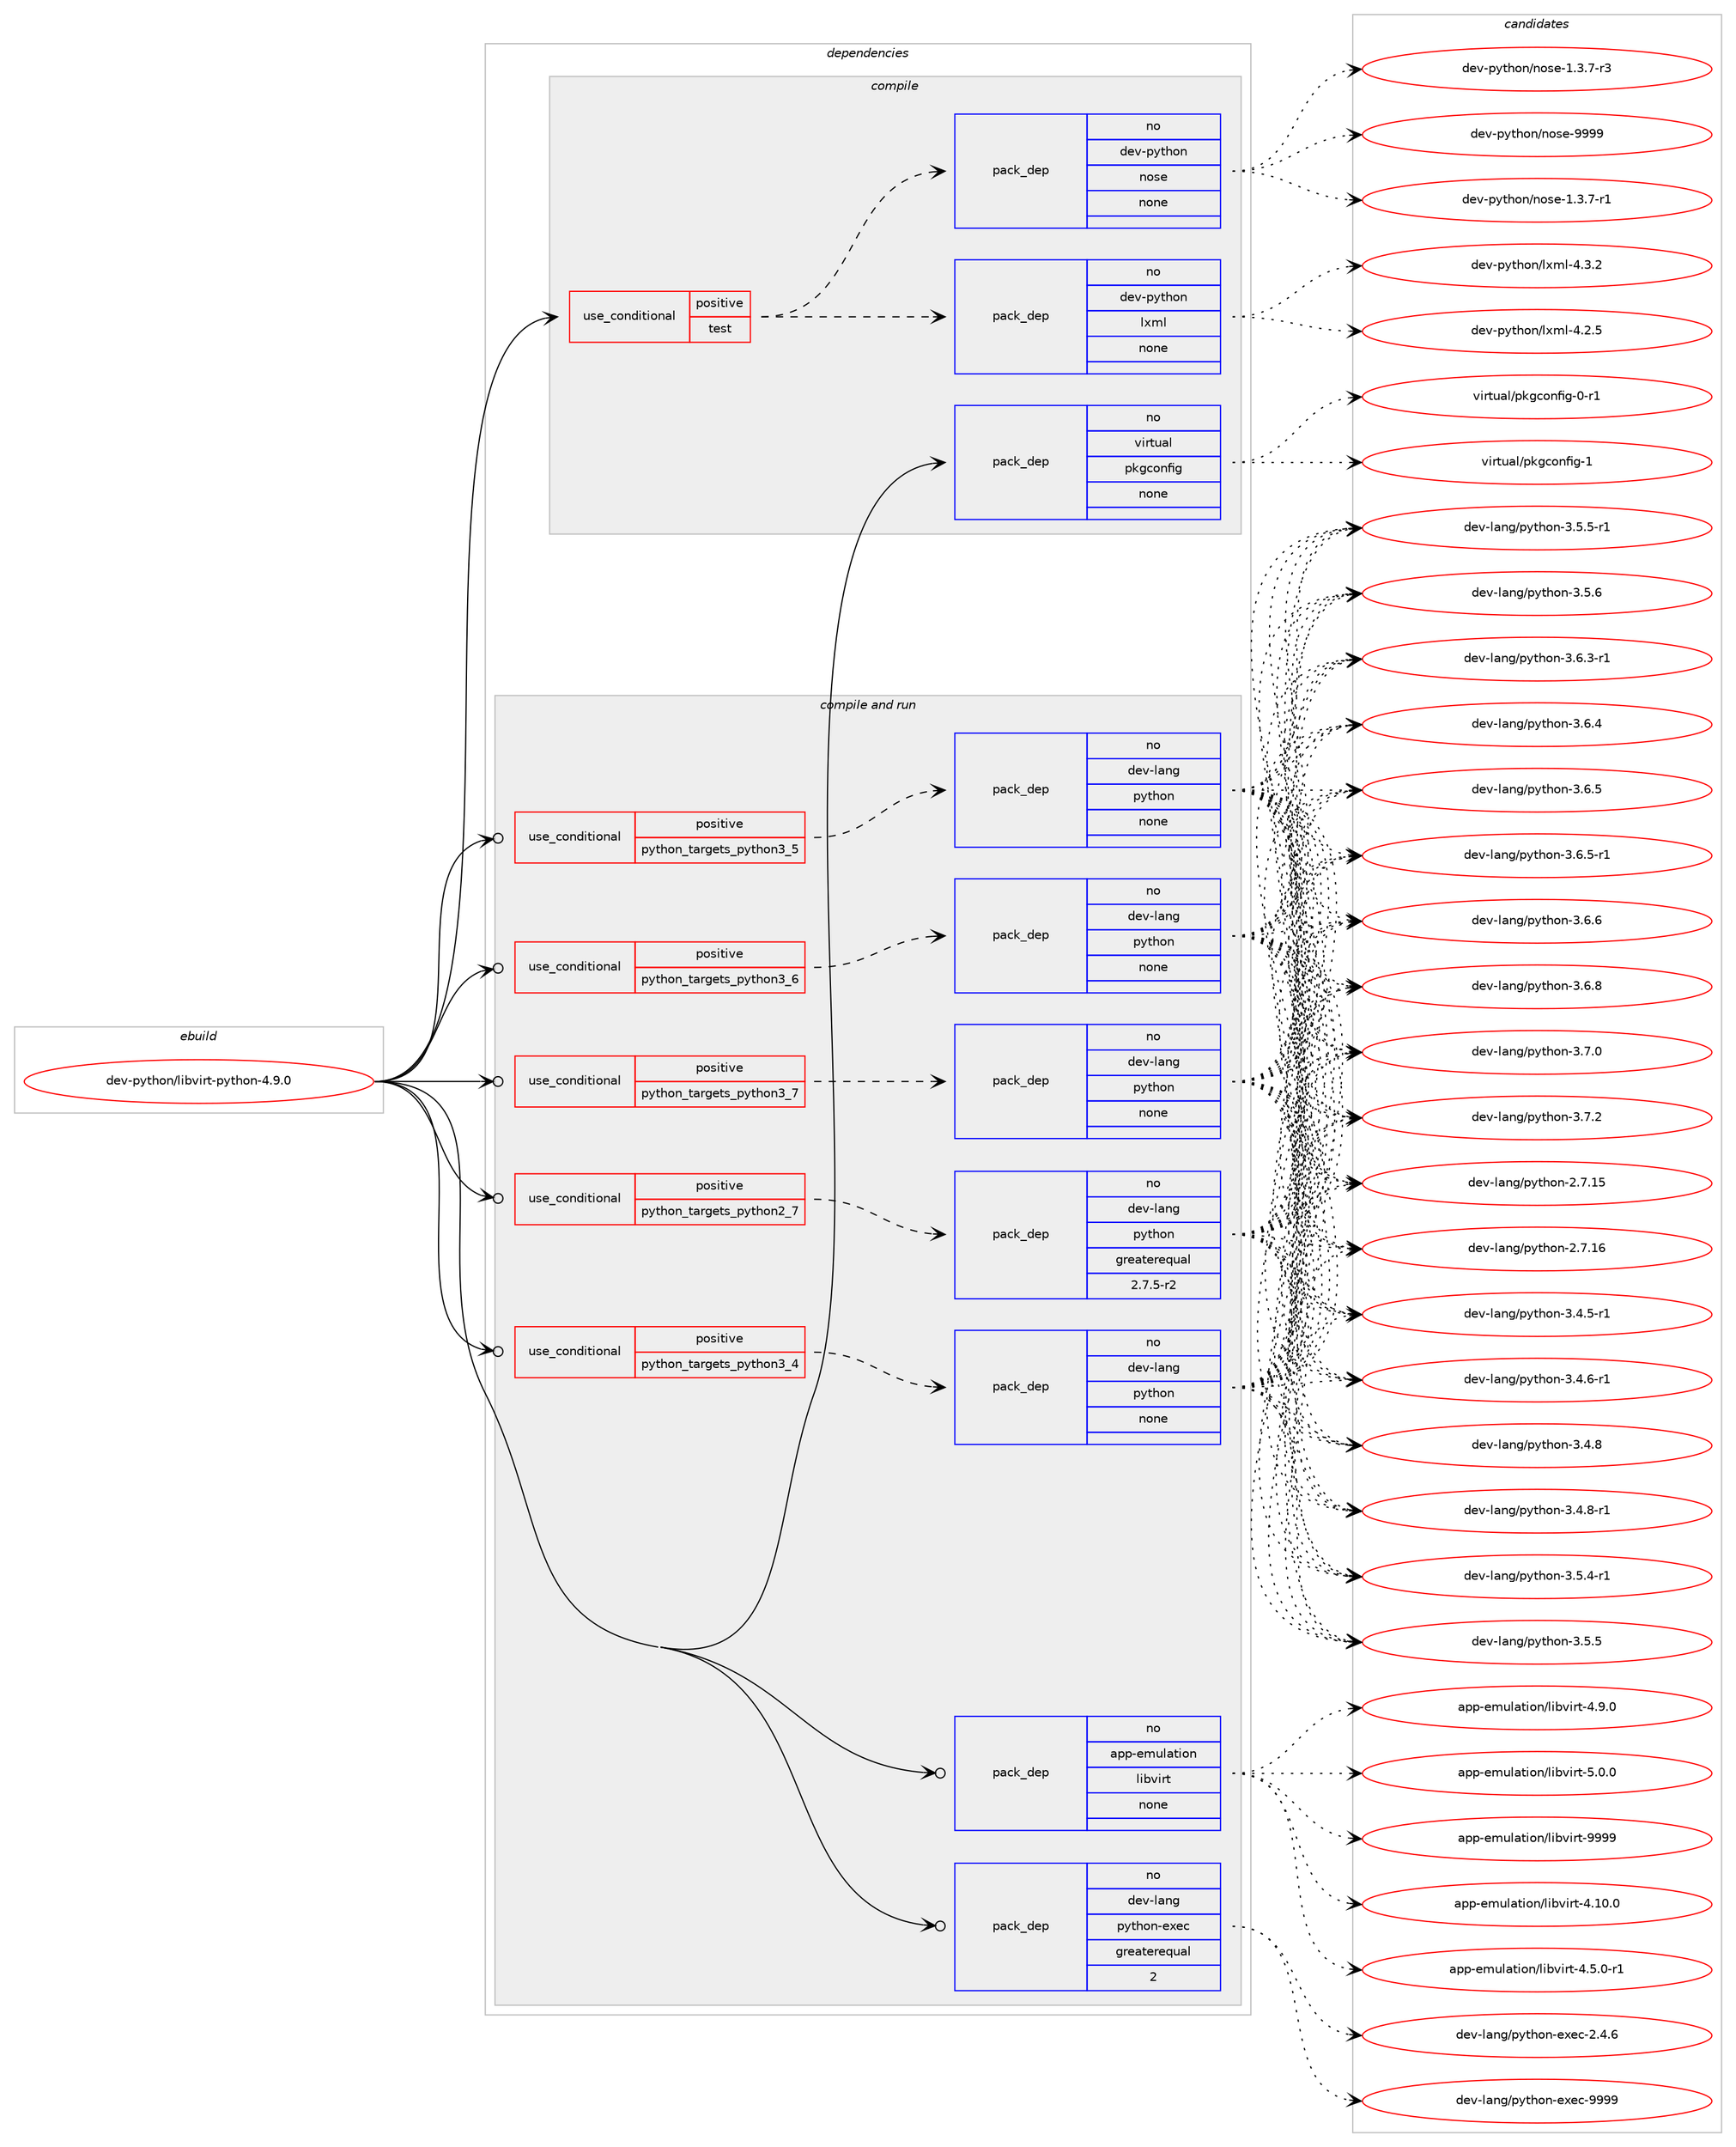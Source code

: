 digraph prolog {

# *************
# Graph options
# *************

newrank=true;
concentrate=true;
compound=true;
graph [rankdir=LR,fontname=Helvetica,fontsize=10,ranksep=1.5];#, ranksep=2.5, nodesep=0.2];
edge  [arrowhead=vee];
node  [fontname=Helvetica,fontsize=10];

# **********
# The ebuild
# **********

subgraph cluster_leftcol {
color=gray;
rank=same;
label=<<i>ebuild</i>>;
id [label="dev-python/libvirt-python-4.9.0", color=red, width=4, href="../dev-python/libvirt-python-4.9.0.svg"];
}

# ****************
# The dependencies
# ****************

subgraph cluster_midcol {
color=gray;
label=<<i>dependencies</i>>;
subgraph cluster_compile {
fillcolor="#eeeeee";
style=filled;
label=<<i>compile</i>>;
subgraph cond376876 {
dependency1417116 [label=<<TABLE BORDER="0" CELLBORDER="1" CELLSPACING="0" CELLPADDING="4"><TR><TD ROWSPAN="3" CELLPADDING="10">use_conditional</TD></TR><TR><TD>positive</TD></TR><TR><TD>test</TD></TR></TABLE>>, shape=none, color=red];
subgraph pack1016967 {
dependency1417117 [label=<<TABLE BORDER="0" CELLBORDER="1" CELLSPACING="0" CELLPADDING="4" WIDTH="220"><TR><TD ROWSPAN="6" CELLPADDING="30">pack_dep</TD></TR><TR><TD WIDTH="110">no</TD></TR><TR><TD>dev-python</TD></TR><TR><TD>lxml</TD></TR><TR><TD>none</TD></TR><TR><TD></TD></TR></TABLE>>, shape=none, color=blue];
}
dependency1417116:e -> dependency1417117:w [weight=20,style="dashed",arrowhead="vee"];
subgraph pack1016968 {
dependency1417118 [label=<<TABLE BORDER="0" CELLBORDER="1" CELLSPACING="0" CELLPADDING="4" WIDTH="220"><TR><TD ROWSPAN="6" CELLPADDING="30">pack_dep</TD></TR><TR><TD WIDTH="110">no</TD></TR><TR><TD>dev-python</TD></TR><TR><TD>nose</TD></TR><TR><TD>none</TD></TR><TR><TD></TD></TR></TABLE>>, shape=none, color=blue];
}
dependency1417116:e -> dependency1417118:w [weight=20,style="dashed",arrowhead="vee"];
}
id:e -> dependency1417116:w [weight=20,style="solid",arrowhead="vee"];
subgraph pack1016969 {
dependency1417119 [label=<<TABLE BORDER="0" CELLBORDER="1" CELLSPACING="0" CELLPADDING="4" WIDTH="220"><TR><TD ROWSPAN="6" CELLPADDING="30">pack_dep</TD></TR><TR><TD WIDTH="110">no</TD></TR><TR><TD>virtual</TD></TR><TR><TD>pkgconfig</TD></TR><TR><TD>none</TD></TR><TR><TD></TD></TR></TABLE>>, shape=none, color=blue];
}
id:e -> dependency1417119:w [weight=20,style="solid",arrowhead="vee"];
}
subgraph cluster_compileandrun {
fillcolor="#eeeeee";
style=filled;
label=<<i>compile and run</i>>;
subgraph cond376877 {
dependency1417120 [label=<<TABLE BORDER="0" CELLBORDER="1" CELLSPACING="0" CELLPADDING="4"><TR><TD ROWSPAN="3" CELLPADDING="10">use_conditional</TD></TR><TR><TD>positive</TD></TR><TR><TD>python_targets_python2_7</TD></TR></TABLE>>, shape=none, color=red];
subgraph pack1016970 {
dependency1417121 [label=<<TABLE BORDER="0" CELLBORDER="1" CELLSPACING="0" CELLPADDING="4" WIDTH="220"><TR><TD ROWSPAN="6" CELLPADDING="30">pack_dep</TD></TR><TR><TD WIDTH="110">no</TD></TR><TR><TD>dev-lang</TD></TR><TR><TD>python</TD></TR><TR><TD>greaterequal</TD></TR><TR><TD>2.7.5-r2</TD></TR></TABLE>>, shape=none, color=blue];
}
dependency1417120:e -> dependency1417121:w [weight=20,style="dashed",arrowhead="vee"];
}
id:e -> dependency1417120:w [weight=20,style="solid",arrowhead="odotvee"];
subgraph cond376878 {
dependency1417122 [label=<<TABLE BORDER="0" CELLBORDER="1" CELLSPACING="0" CELLPADDING="4"><TR><TD ROWSPAN="3" CELLPADDING="10">use_conditional</TD></TR><TR><TD>positive</TD></TR><TR><TD>python_targets_python3_4</TD></TR></TABLE>>, shape=none, color=red];
subgraph pack1016971 {
dependency1417123 [label=<<TABLE BORDER="0" CELLBORDER="1" CELLSPACING="0" CELLPADDING="4" WIDTH="220"><TR><TD ROWSPAN="6" CELLPADDING="30">pack_dep</TD></TR><TR><TD WIDTH="110">no</TD></TR><TR><TD>dev-lang</TD></TR><TR><TD>python</TD></TR><TR><TD>none</TD></TR><TR><TD></TD></TR></TABLE>>, shape=none, color=blue];
}
dependency1417122:e -> dependency1417123:w [weight=20,style="dashed",arrowhead="vee"];
}
id:e -> dependency1417122:w [weight=20,style="solid",arrowhead="odotvee"];
subgraph cond376879 {
dependency1417124 [label=<<TABLE BORDER="0" CELLBORDER="1" CELLSPACING="0" CELLPADDING="4"><TR><TD ROWSPAN="3" CELLPADDING="10">use_conditional</TD></TR><TR><TD>positive</TD></TR><TR><TD>python_targets_python3_5</TD></TR></TABLE>>, shape=none, color=red];
subgraph pack1016972 {
dependency1417125 [label=<<TABLE BORDER="0" CELLBORDER="1" CELLSPACING="0" CELLPADDING="4" WIDTH="220"><TR><TD ROWSPAN="6" CELLPADDING="30">pack_dep</TD></TR><TR><TD WIDTH="110">no</TD></TR><TR><TD>dev-lang</TD></TR><TR><TD>python</TD></TR><TR><TD>none</TD></TR><TR><TD></TD></TR></TABLE>>, shape=none, color=blue];
}
dependency1417124:e -> dependency1417125:w [weight=20,style="dashed",arrowhead="vee"];
}
id:e -> dependency1417124:w [weight=20,style="solid",arrowhead="odotvee"];
subgraph cond376880 {
dependency1417126 [label=<<TABLE BORDER="0" CELLBORDER="1" CELLSPACING="0" CELLPADDING="4"><TR><TD ROWSPAN="3" CELLPADDING="10">use_conditional</TD></TR><TR><TD>positive</TD></TR><TR><TD>python_targets_python3_6</TD></TR></TABLE>>, shape=none, color=red];
subgraph pack1016973 {
dependency1417127 [label=<<TABLE BORDER="0" CELLBORDER="1" CELLSPACING="0" CELLPADDING="4" WIDTH="220"><TR><TD ROWSPAN="6" CELLPADDING="30">pack_dep</TD></TR><TR><TD WIDTH="110">no</TD></TR><TR><TD>dev-lang</TD></TR><TR><TD>python</TD></TR><TR><TD>none</TD></TR><TR><TD></TD></TR></TABLE>>, shape=none, color=blue];
}
dependency1417126:e -> dependency1417127:w [weight=20,style="dashed",arrowhead="vee"];
}
id:e -> dependency1417126:w [weight=20,style="solid",arrowhead="odotvee"];
subgraph cond376881 {
dependency1417128 [label=<<TABLE BORDER="0" CELLBORDER="1" CELLSPACING="0" CELLPADDING="4"><TR><TD ROWSPAN="3" CELLPADDING="10">use_conditional</TD></TR><TR><TD>positive</TD></TR><TR><TD>python_targets_python3_7</TD></TR></TABLE>>, shape=none, color=red];
subgraph pack1016974 {
dependency1417129 [label=<<TABLE BORDER="0" CELLBORDER="1" CELLSPACING="0" CELLPADDING="4" WIDTH="220"><TR><TD ROWSPAN="6" CELLPADDING="30">pack_dep</TD></TR><TR><TD WIDTH="110">no</TD></TR><TR><TD>dev-lang</TD></TR><TR><TD>python</TD></TR><TR><TD>none</TD></TR><TR><TD></TD></TR></TABLE>>, shape=none, color=blue];
}
dependency1417128:e -> dependency1417129:w [weight=20,style="dashed",arrowhead="vee"];
}
id:e -> dependency1417128:w [weight=20,style="solid",arrowhead="odotvee"];
subgraph pack1016975 {
dependency1417130 [label=<<TABLE BORDER="0" CELLBORDER="1" CELLSPACING="0" CELLPADDING="4" WIDTH="220"><TR><TD ROWSPAN="6" CELLPADDING="30">pack_dep</TD></TR><TR><TD WIDTH="110">no</TD></TR><TR><TD>app-emulation</TD></TR><TR><TD>libvirt</TD></TR><TR><TD>none</TD></TR><TR><TD></TD></TR></TABLE>>, shape=none, color=blue];
}
id:e -> dependency1417130:w [weight=20,style="solid",arrowhead="odotvee"];
subgraph pack1016976 {
dependency1417131 [label=<<TABLE BORDER="0" CELLBORDER="1" CELLSPACING="0" CELLPADDING="4" WIDTH="220"><TR><TD ROWSPAN="6" CELLPADDING="30">pack_dep</TD></TR><TR><TD WIDTH="110">no</TD></TR><TR><TD>dev-lang</TD></TR><TR><TD>python-exec</TD></TR><TR><TD>greaterequal</TD></TR><TR><TD>2</TD></TR></TABLE>>, shape=none, color=blue];
}
id:e -> dependency1417131:w [weight=20,style="solid",arrowhead="odotvee"];
}
subgraph cluster_run {
fillcolor="#eeeeee";
style=filled;
label=<<i>run</i>>;
}
}

# **************
# The candidates
# **************

subgraph cluster_choices {
rank=same;
color=gray;
label=<<i>candidates</i>>;

subgraph choice1016967 {
color=black;
nodesep=1;
choice1001011184511212111610411111047108120109108455246504653 [label="dev-python/lxml-4.2.5", color=red, width=4,href="../dev-python/lxml-4.2.5.svg"];
choice1001011184511212111610411111047108120109108455246514650 [label="dev-python/lxml-4.3.2", color=red, width=4,href="../dev-python/lxml-4.3.2.svg"];
dependency1417117:e -> choice1001011184511212111610411111047108120109108455246504653:w [style=dotted,weight="100"];
dependency1417117:e -> choice1001011184511212111610411111047108120109108455246514650:w [style=dotted,weight="100"];
}
subgraph choice1016968 {
color=black;
nodesep=1;
choice10010111845112121116104111110471101111151014549465146554511449 [label="dev-python/nose-1.3.7-r1", color=red, width=4,href="../dev-python/nose-1.3.7-r1.svg"];
choice10010111845112121116104111110471101111151014549465146554511451 [label="dev-python/nose-1.3.7-r3", color=red, width=4,href="../dev-python/nose-1.3.7-r3.svg"];
choice10010111845112121116104111110471101111151014557575757 [label="dev-python/nose-9999", color=red, width=4,href="../dev-python/nose-9999.svg"];
dependency1417118:e -> choice10010111845112121116104111110471101111151014549465146554511449:w [style=dotted,weight="100"];
dependency1417118:e -> choice10010111845112121116104111110471101111151014549465146554511451:w [style=dotted,weight="100"];
dependency1417118:e -> choice10010111845112121116104111110471101111151014557575757:w [style=dotted,weight="100"];
}
subgraph choice1016969 {
color=black;
nodesep=1;
choice11810511411611797108471121071039911111010210510345484511449 [label="virtual/pkgconfig-0-r1", color=red, width=4,href="../virtual/pkgconfig-0-r1.svg"];
choice1181051141161179710847112107103991111101021051034549 [label="virtual/pkgconfig-1", color=red, width=4,href="../virtual/pkgconfig-1.svg"];
dependency1417119:e -> choice11810511411611797108471121071039911111010210510345484511449:w [style=dotted,weight="100"];
dependency1417119:e -> choice1181051141161179710847112107103991111101021051034549:w [style=dotted,weight="100"];
}
subgraph choice1016970 {
color=black;
nodesep=1;
choice10010111845108971101034711212111610411111045504655464953 [label="dev-lang/python-2.7.15", color=red, width=4,href="../dev-lang/python-2.7.15.svg"];
choice10010111845108971101034711212111610411111045504655464954 [label="dev-lang/python-2.7.16", color=red, width=4,href="../dev-lang/python-2.7.16.svg"];
choice1001011184510897110103471121211161041111104551465246534511449 [label="dev-lang/python-3.4.5-r1", color=red, width=4,href="../dev-lang/python-3.4.5-r1.svg"];
choice1001011184510897110103471121211161041111104551465246544511449 [label="dev-lang/python-3.4.6-r1", color=red, width=4,href="../dev-lang/python-3.4.6-r1.svg"];
choice100101118451089711010347112121116104111110455146524656 [label="dev-lang/python-3.4.8", color=red, width=4,href="../dev-lang/python-3.4.8.svg"];
choice1001011184510897110103471121211161041111104551465246564511449 [label="dev-lang/python-3.4.8-r1", color=red, width=4,href="../dev-lang/python-3.4.8-r1.svg"];
choice1001011184510897110103471121211161041111104551465346524511449 [label="dev-lang/python-3.5.4-r1", color=red, width=4,href="../dev-lang/python-3.5.4-r1.svg"];
choice100101118451089711010347112121116104111110455146534653 [label="dev-lang/python-3.5.5", color=red, width=4,href="../dev-lang/python-3.5.5.svg"];
choice1001011184510897110103471121211161041111104551465346534511449 [label="dev-lang/python-3.5.5-r1", color=red, width=4,href="../dev-lang/python-3.5.5-r1.svg"];
choice100101118451089711010347112121116104111110455146534654 [label="dev-lang/python-3.5.6", color=red, width=4,href="../dev-lang/python-3.5.6.svg"];
choice1001011184510897110103471121211161041111104551465446514511449 [label="dev-lang/python-3.6.3-r1", color=red, width=4,href="../dev-lang/python-3.6.3-r1.svg"];
choice100101118451089711010347112121116104111110455146544652 [label="dev-lang/python-3.6.4", color=red, width=4,href="../dev-lang/python-3.6.4.svg"];
choice100101118451089711010347112121116104111110455146544653 [label="dev-lang/python-3.6.5", color=red, width=4,href="../dev-lang/python-3.6.5.svg"];
choice1001011184510897110103471121211161041111104551465446534511449 [label="dev-lang/python-3.6.5-r1", color=red, width=4,href="../dev-lang/python-3.6.5-r1.svg"];
choice100101118451089711010347112121116104111110455146544654 [label="dev-lang/python-3.6.6", color=red, width=4,href="../dev-lang/python-3.6.6.svg"];
choice100101118451089711010347112121116104111110455146544656 [label="dev-lang/python-3.6.8", color=red, width=4,href="../dev-lang/python-3.6.8.svg"];
choice100101118451089711010347112121116104111110455146554648 [label="dev-lang/python-3.7.0", color=red, width=4,href="../dev-lang/python-3.7.0.svg"];
choice100101118451089711010347112121116104111110455146554650 [label="dev-lang/python-3.7.2", color=red, width=4,href="../dev-lang/python-3.7.2.svg"];
dependency1417121:e -> choice10010111845108971101034711212111610411111045504655464953:w [style=dotted,weight="100"];
dependency1417121:e -> choice10010111845108971101034711212111610411111045504655464954:w [style=dotted,weight="100"];
dependency1417121:e -> choice1001011184510897110103471121211161041111104551465246534511449:w [style=dotted,weight="100"];
dependency1417121:e -> choice1001011184510897110103471121211161041111104551465246544511449:w [style=dotted,weight="100"];
dependency1417121:e -> choice100101118451089711010347112121116104111110455146524656:w [style=dotted,weight="100"];
dependency1417121:e -> choice1001011184510897110103471121211161041111104551465246564511449:w [style=dotted,weight="100"];
dependency1417121:e -> choice1001011184510897110103471121211161041111104551465346524511449:w [style=dotted,weight="100"];
dependency1417121:e -> choice100101118451089711010347112121116104111110455146534653:w [style=dotted,weight="100"];
dependency1417121:e -> choice1001011184510897110103471121211161041111104551465346534511449:w [style=dotted,weight="100"];
dependency1417121:e -> choice100101118451089711010347112121116104111110455146534654:w [style=dotted,weight="100"];
dependency1417121:e -> choice1001011184510897110103471121211161041111104551465446514511449:w [style=dotted,weight="100"];
dependency1417121:e -> choice100101118451089711010347112121116104111110455146544652:w [style=dotted,weight="100"];
dependency1417121:e -> choice100101118451089711010347112121116104111110455146544653:w [style=dotted,weight="100"];
dependency1417121:e -> choice1001011184510897110103471121211161041111104551465446534511449:w [style=dotted,weight="100"];
dependency1417121:e -> choice100101118451089711010347112121116104111110455146544654:w [style=dotted,weight="100"];
dependency1417121:e -> choice100101118451089711010347112121116104111110455146544656:w [style=dotted,weight="100"];
dependency1417121:e -> choice100101118451089711010347112121116104111110455146554648:w [style=dotted,weight="100"];
dependency1417121:e -> choice100101118451089711010347112121116104111110455146554650:w [style=dotted,weight="100"];
}
subgraph choice1016971 {
color=black;
nodesep=1;
choice10010111845108971101034711212111610411111045504655464953 [label="dev-lang/python-2.7.15", color=red, width=4,href="../dev-lang/python-2.7.15.svg"];
choice10010111845108971101034711212111610411111045504655464954 [label="dev-lang/python-2.7.16", color=red, width=4,href="../dev-lang/python-2.7.16.svg"];
choice1001011184510897110103471121211161041111104551465246534511449 [label="dev-lang/python-3.4.5-r1", color=red, width=4,href="../dev-lang/python-3.4.5-r1.svg"];
choice1001011184510897110103471121211161041111104551465246544511449 [label="dev-lang/python-3.4.6-r1", color=red, width=4,href="../dev-lang/python-3.4.6-r1.svg"];
choice100101118451089711010347112121116104111110455146524656 [label="dev-lang/python-3.4.8", color=red, width=4,href="../dev-lang/python-3.4.8.svg"];
choice1001011184510897110103471121211161041111104551465246564511449 [label="dev-lang/python-3.4.8-r1", color=red, width=4,href="../dev-lang/python-3.4.8-r1.svg"];
choice1001011184510897110103471121211161041111104551465346524511449 [label="dev-lang/python-3.5.4-r1", color=red, width=4,href="../dev-lang/python-3.5.4-r1.svg"];
choice100101118451089711010347112121116104111110455146534653 [label="dev-lang/python-3.5.5", color=red, width=4,href="../dev-lang/python-3.5.5.svg"];
choice1001011184510897110103471121211161041111104551465346534511449 [label="dev-lang/python-3.5.5-r1", color=red, width=4,href="../dev-lang/python-3.5.5-r1.svg"];
choice100101118451089711010347112121116104111110455146534654 [label="dev-lang/python-3.5.6", color=red, width=4,href="../dev-lang/python-3.5.6.svg"];
choice1001011184510897110103471121211161041111104551465446514511449 [label="dev-lang/python-3.6.3-r1", color=red, width=4,href="../dev-lang/python-3.6.3-r1.svg"];
choice100101118451089711010347112121116104111110455146544652 [label="dev-lang/python-3.6.4", color=red, width=4,href="../dev-lang/python-3.6.4.svg"];
choice100101118451089711010347112121116104111110455146544653 [label="dev-lang/python-3.6.5", color=red, width=4,href="../dev-lang/python-3.6.5.svg"];
choice1001011184510897110103471121211161041111104551465446534511449 [label="dev-lang/python-3.6.5-r1", color=red, width=4,href="../dev-lang/python-3.6.5-r1.svg"];
choice100101118451089711010347112121116104111110455146544654 [label="dev-lang/python-3.6.6", color=red, width=4,href="../dev-lang/python-3.6.6.svg"];
choice100101118451089711010347112121116104111110455146544656 [label="dev-lang/python-3.6.8", color=red, width=4,href="../dev-lang/python-3.6.8.svg"];
choice100101118451089711010347112121116104111110455146554648 [label="dev-lang/python-3.7.0", color=red, width=4,href="../dev-lang/python-3.7.0.svg"];
choice100101118451089711010347112121116104111110455146554650 [label="dev-lang/python-3.7.2", color=red, width=4,href="../dev-lang/python-3.7.2.svg"];
dependency1417123:e -> choice10010111845108971101034711212111610411111045504655464953:w [style=dotted,weight="100"];
dependency1417123:e -> choice10010111845108971101034711212111610411111045504655464954:w [style=dotted,weight="100"];
dependency1417123:e -> choice1001011184510897110103471121211161041111104551465246534511449:w [style=dotted,weight="100"];
dependency1417123:e -> choice1001011184510897110103471121211161041111104551465246544511449:w [style=dotted,weight="100"];
dependency1417123:e -> choice100101118451089711010347112121116104111110455146524656:w [style=dotted,weight="100"];
dependency1417123:e -> choice1001011184510897110103471121211161041111104551465246564511449:w [style=dotted,weight="100"];
dependency1417123:e -> choice1001011184510897110103471121211161041111104551465346524511449:w [style=dotted,weight="100"];
dependency1417123:e -> choice100101118451089711010347112121116104111110455146534653:w [style=dotted,weight="100"];
dependency1417123:e -> choice1001011184510897110103471121211161041111104551465346534511449:w [style=dotted,weight="100"];
dependency1417123:e -> choice100101118451089711010347112121116104111110455146534654:w [style=dotted,weight="100"];
dependency1417123:e -> choice1001011184510897110103471121211161041111104551465446514511449:w [style=dotted,weight="100"];
dependency1417123:e -> choice100101118451089711010347112121116104111110455146544652:w [style=dotted,weight="100"];
dependency1417123:e -> choice100101118451089711010347112121116104111110455146544653:w [style=dotted,weight="100"];
dependency1417123:e -> choice1001011184510897110103471121211161041111104551465446534511449:w [style=dotted,weight="100"];
dependency1417123:e -> choice100101118451089711010347112121116104111110455146544654:w [style=dotted,weight="100"];
dependency1417123:e -> choice100101118451089711010347112121116104111110455146544656:w [style=dotted,weight="100"];
dependency1417123:e -> choice100101118451089711010347112121116104111110455146554648:w [style=dotted,weight="100"];
dependency1417123:e -> choice100101118451089711010347112121116104111110455146554650:w [style=dotted,weight="100"];
}
subgraph choice1016972 {
color=black;
nodesep=1;
choice10010111845108971101034711212111610411111045504655464953 [label="dev-lang/python-2.7.15", color=red, width=4,href="../dev-lang/python-2.7.15.svg"];
choice10010111845108971101034711212111610411111045504655464954 [label="dev-lang/python-2.7.16", color=red, width=4,href="../dev-lang/python-2.7.16.svg"];
choice1001011184510897110103471121211161041111104551465246534511449 [label="dev-lang/python-3.4.5-r1", color=red, width=4,href="../dev-lang/python-3.4.5-r1.svg"];
choice1001011184510897110103471121211161041111104551465246544511449 [label="dev-lang/python-3.4.6-r1", color=red, width=4,href="../dev-lang/python-3.4.6-r1.svg"];
choice100101118451089711010347112121116104111110455146524656 [label="dev-lang/python-3.4.8", color=red, width=4,href="../dev-lang/python-3.4.8.svg"];
choice1001011184510897110103471121211161041111104551465246564511449 [label="dev-lang/python-3.4.8-r1", color=red, width=4,href="../dev-lang/python-3.4.8-r1.svg"];
choice1001011184510897110103471121211161041111104551465346524511449 [label="dev-lang/python-3.5.4-r1", color=red, width=4,href="../dev-lang/python-3.5.4-r1.svg"];
choice100101118451089711010347112121116104111110455146534653 [label="dev-lang/python-3.5.5", color=red, width=4,href="../dev-lang/python-3.5.5.svg"];
choice1001011184510897110103471121211161041111104551465346534511449 [label="dev-lang/python-3.5.5-r1", color=red, width=4,href="../dev-lang/python-3.5.5-r1.svg"];
choice100101118451089711010347112121116104111110455146534654 [label="dev-lang/python-3.5.6", color=red, width=4,href="../dev-lang/python-3.5.6.svg"];
choice1001011184510897110103471121211161041111104551465446514511449 [label="dev-lang/python-3.6.3-r1", color=red, width=4,href="../dev-lang/python-3.6.3-r1.svg"];
choice100101118451089711010347112121116104111110455146544652 [label="dev-lang/python-3.6.4", color=red, width=4,href="../dev-lang/python-3.6.4.svg"];
choice100101118451089711010347112121116104111110455146544653 [label="dev-lang/python-3.6.5", color=red, width=4,href="../dev-lang/python-3.6.5.svg"];
choice1001011184510897110103471121211161041111104551465446534511449 [label="dev-lang/python-3.6.5-r1", color=red, width=4,href="../dev-lang/python-3.6.5-r1.svg"];
choice100101118451089711010347112121116104111110455146544654 [label="dev-lang/python-3.6.6", color=red, width=4,href="../dev-lang/python-3.6.6.svg"];
choice100101118451089711010347112121116104111110455146544656 [label="dev-lang/python-3.6.8", color=red, width=4,href="../dev-lang/python-3.6.8.svg"];
choice100101118451089711010347112121116104111110455146554648 [label="dev-lang/python-3.7.0", color=red, width=4,href="../dev-lang/python-3.7.0.svg"];
choice100101118451089711010347112121116104111110455146554650 [label="dev-lang/python-3.7.2", color=red, width=4,href="../dev-lang/python-3.7.2.svg"];
dependency1417125:e -> choice10010111845108971101034711212111610411111045504655464953:w [style=dotted,weight="100"];
dependency1417125:e -> choice10010111845108971101034711212111610411111045504655464954:w [style=dotted,weight="100"];
dependency1417125:e -> choice1001011184510897110103471121211161041111104551465246534511449:w [style=dotted,weight="100"];
dependency1417125:e -> choice1001011184510897110103471121211161041111104551465246544511449:w [style=dotted,weight="100"];
dependency1417125:e -> choice100101118451089711010347112121116104111110455146524656:w [style=dotted,weight="100"];
dependency1417125:e -> choice1001011184510897110103471121211161041111104551465246564511449:w [style=dotted,weight="100"];
dependency1417125:e -> choice1001011184510897110103471121211161041111104551465346524511449:w [style=dotted,weight="100"];
dependency1417125:e -> choice100101118451089711010347112121116104111110455146534653:w [style=dotted,weight="100"];
dependency1417125:e -> choice1001011184510897110103471121211161041111104551465346534511449:w [style=dotted,weight="100"];
dependency1417125:e -> choice100101118451089711010347112121116104111110455146534654:w [style=dotted,weight="100"];
dependency1417125:e -> choice1001011184510897110103471121211161041111104551465446514511449:w [style=dotted,weight="100"];
dependency1417125:e -> choice100101118451089711010347112121116104111110455146544652:w [style=dotted,weight="100"];
dependency1417125:e -> choice100101118451089711010347112121116104111110455146544653:w [style=dotted,weight="100"];
dependency1417125:e -> choice1001011184510897110103471121211161041111104551465446534511449:w [style=dotted,weight="100"];
dependency1417125:e -> choice100101118451089711010347112121116104111110455146544654:w [style=dotted,weight="100"];
dependency1417125:e -> choice100101118451089711010347112121116104111110455146544656:w [style=dotted,weight="100"];
dependency1417125:e -> choice100101118451089711010347112121116104111110455146554648:w [style=dotted,weight="100"];
dependency1417125:e -> choice100101118451089711010347112121116104111110455146554650:w [style=dotted,weight="100"];
}
subgraph choice1016973 {
color=black;
nodesep=1;
choice10010111845108971101034711212111610411111045504655464953 [label="dev-lang/python-2.7.15", color=red, width=4,href="../dev-lang/python-2.7.15.svg"];
choice10010111845108971101034711212111610411111045504655464954 [label="dev-lang/python-2.7.16", color=red, width=4,href="../dev-lang/python-2.7.16.svg"];
choice1001011184510897110103471121211161041111104551465246534511449 [label="dev-lang/python-3.4.5-r1", color=red, width=4,href="../dev-lang/python-3.4.5-r1.svg"];
choice1001011184510897110103471121211161041111104551465246544511449 [label="dev-lang/python-3.4.6-r1", color=red, width=4,href="../dev-lang/python-3.4.6-r1.svg"];
choice100101118451089711010347112121116104111110455146524656 [label="dev-lang/python-3.4.8", color=red, width=4,href="../dev-lang/python-3.4.8.svg"];
choice1001011184510897110103471121211161041111104551465246564511449 [label="dev-lang/python-3.4.8-r1", color=red, width=4,href="../dev-lang/python-3.4.8-r1.svg"];
choice1001011184510897110103471121211161041111104551465346524511449 [label="dev-lang/python-3.5.4-r1", color=red, width=4,href="../dev-lang/python-3.5.4-r1.svg"];
choice100101118451089711010347112121116104111110455146534653 [label="dev-lang/python-3.5.5", color=red, width=4,href="../dev-lang/python-3.5.5.svg"];
choice1001011184510897110103471121211161041111104551465346534511449 [label="dev-lang/python-3.5.5-r1", color=red, width=4,href="../dev-lang/python-3.5.5-r1.svg"];
choice100101118451089711010347112121116104111110455146534654 [label="dev-lang/python-3.5.6", color=red, width=4,href="../dev-lang/python-3.5.6.svg"];
choice1001011184510897110103471121211161041111104551465446514511449 [label="dev-lang/python-3.6.3-r1", color=red, width=4,href="../dev-lang/python-3.6.3-r1.svg"];
choice100101118451089711010347112121116104111110455146544652 [label="dev-lang/python-3.6.4", color=red, width=4,href="../dev-lang/python-3.6.4.svg"];
choice100101118451089711010347112121116104111110455146544653 [label="dev-lang/python-3.6.5", color=red, width=4,href="../dev-lang/python-3.6.5.svg"];
choice1001011184510897110103471121211161041111104551465446534511449 [label="dev-lang/python-3.6.5-r1", color=red, width=4,href="../dev-lang/python-3.6.5-r1.svg"];
choice100101118451089711010347112121116104111110455146544654 [label="dev-lang/python-3.6.6", color=red, width=4,href="../dev-lang/python-3.6.6.svg"];
choice100101118451089711010347112121116104111110455146544656 [label="dev-lang/python-3.6.8", color=red, width=4,href="../dev-lang/python-3.6.8.svg"];
choice100101118451089711010347112121116104111110455146554648 [label="dev-lang/python-3.7.0", color=red, width=4,href="../dev-lang/python-3.7.0.svg"];
choice100101118451089711010347112121116104111110455146554650 [label="dev-lang/python-3.7.2", color=red, width=4,href="../dev-lang/python-3.7.2.svg"];
dependency1417127:e -> choice10010111845108971101034711212111610411111045504655464953:w [style=dotted,weight="100"];
dependency1417127:e -> choice10010111845108971101034711212111610411111045504655464954:w [style=dotted,weight="100"];
dependency1417127:e -> choice1001011184510897110103471121211161041111104551465246534511449:w [style=dotted,weight="100"];
dependency1417127:e -> choice1001011184510897110103471121211161041111104551465246544511449:w [style=dotted,weight="100"];
dependency1417127:e -> choice100101118451089711010347112121116104111110455146524656:w [style=dotted,weight="100"];
dependency1417127:e -> choice1001011184510897110103471121211161041111104551465246564511449:w [style=dotted,weight="100"];
dependency1417127:e -> choice1001011184510897110103471121211161041111104551465346524511449:w [style=dotted,weight="100"];
dependency1417127:e -> choice100101118451089711010347112121116104111110455146534653:w [style=dotted,weight="100"];
dependency1417127:e -> choice1001011184510897110103471121211161041111104551465346534511449:w [style=dotted,weight="100"];
dependency1417127:e -> choice100101118451089711010347112121116104111110455146534654:w [style=dotted,weight="100"];
dependency1417127:e -> choice1001011184510897110103471121211161041111104551465446514511449:w [style=dotted,weight="100"];
dependency1417127:e -> choice100101118451089711010347112121116104111110455146544652:w [style=dotted,weight="100"];
dependency1417127:e -> choice100101118451089711010347112121116104111110455146544653:w [style=dotted,weight="100"];
dependency1417127:e -> choice1001011184510897110103471121211161041111104551465446534511449:w [style=dotted,weight="100"];
dependency1417127:e -> choice100101118451089711010347112121116104111110455146544654:w [style=dotted,weight="100"];
dependency1417127:e -> choice100101118451089711010347112121116104111110455146544656:w [style=dotted,weight="100"];
dependency1417127:e -> choice100101118451089711010347112121116104111110455146554648:w [style=dotted,weight="100"];
dependency1417127:e -> choice100101118451089711010347112121116104111110455146554650:w [style=dotted,weight="100"];
}
subgraph choice1016974 {
color=black;
nodesep=1;
choice10010111845108971101034711212111610411111045504655464953 [label="dev-lang/python-2.7.15", color=red, width=4,href="../dev-lang/python-2.7.15.svg"];
choice10010111845108971101034711212111610411111045504655464954 [label="dev-lang/python-2.7.16", color=red, width=4,href="../dev-lang/python-2.7.16.svg"];
choice1001011184510897110103471121211161041111104551465246534511449 [label="dev-lang/python-3.4.5-r1", color=red, width=4,href="../dev-lang/python-3.4.5-r1.svg"];
choice1001011184510897110103471121211161041111104551465246544511449 [label="dev-lang/python-3.4.6-r1", color=red, width=4,href="../dev-lang/python-3.4.6-r1.svg"];
choice100101118451089711010347112121116104111110455146524656 [label="dev-lang/python-3.4.8", color=red, width=4,href="../dev-lang/python-3.4.8.svg"];
choice1001011184510897110103471121211161041111104551465246564511449 [label="dev-lang/python-3.4.8-r1", color=red, width=4,href="../dev-lang/python-3.4.8-r1.svg"];
choice1001011184510897110103471121211161041111104551465346524511449 [label="dev-lang/python-3.5.4-r1", color=red, width=4,href="../dev-lang/python-3.5.4-r1.svg"];
choice100101118451089711010347112121116104111110455146534653 [label="dev-lang/python-3.5.5", color=red, width=4,href="../dev-lang/python-3.5.5.svg"];
choice1001011184510897110103471121211161041111104551465346534511449 [label="dev-lang/python-3.5.5-r1", color=red, width=4,href="../dev-lang/python-3.5.5-r1.svg"];
choice100101118451089711010347112121116104111110455146534654 [label="dev-lang/python-3.5.6", color=red, width=4,href="../dev-lang/python-3.5.6.svg"];
choice1001011184510897110103471121211161041111104551465446514511449 [label="dev-lang/python-3.6.3-r1", color=red, width=4,href="../dev-lang/python-3.6.3-r1.svg"];
choice100101118451089711010347112121116104111110455146544652 [label="dev-lang/python-3.6.4", color=red, width=4,href="../dev-lang/python-3.6.4.svg"];
choice100101118451089711010347112121116104111110455146544653 [label="dev-lang/python-3.6.5", color=red, width=4,href="../dev-lang/python-3.6.5.svg"];
choice1001011184510897110103471121211161041111104551465446534511449 [label="dev-lang/python-3.6.5-r1", color=red, width=4,href="../dev-lang/python-3.6.5-r1.svg"];
choice100101118451089711010347112121116104111110455146544654 [label="dev-lang/python-3.6.6", color=red, width=4,href="../dev-lang/python-3.6.6.svg"];
choice100101118451089711010347112121116104111110455146544656 [label="dev-lang/python-3.6.8", color=red, width=4,href="../dev-lang/python-3.6.8.svg"];
choice100101118451089711010347112121116104111110455146554648 [label="dev-lang/python-3.7.0", color=red, width=4,href="../dev-lang/python-3.7.0.svg"];
choice100101118451089711010347112121116104111110455146554650 [label="dev-lang/python-3.7.2", color=red, width=4,href="../dev-lang/python-3.7.2.svg"];
dependency1417129:e -> choice10010111845108971101034711212111610411111045504655464953:w [style=dotted,weight="100"];
dependency1417129:e -> choice10010111845108971101034711212111610411111045504655464954:w [style=dotted,weight="100"];
dependency1417129:e -> choice1001011184510897110103471121211161041111104551465246534511449:w [style=dotted,weight="100"];
dependency1417129:e -> choice1001011184510897110103471121211161041111104551465246544511449:w [style=dotted,weight="100"];
dependency1417129:e -> choice100101118451089711010347112121116104111110455146524656:w [style=dotted,weight="100"];
dependency1417129:e -> choice1001011184510897110103471121211161041111104551465246564511449:w [style=dotted,weight="100"];
dependency1417129:e -> choice1001011184510897110103471121211161041111104551465346524511449:w [style=dotted,weight="100"];
dependency1417129:e -> choice100101118451089711010347112121116104111110455146534653:w [style=dotted,weight="100"];
dependency1417129:e -> choice1001011184510897110103471121211161041111104551465346534511449:w [style=dotted,weight="100"];
dependency1417129:e -> choice100101118451089711010347112121116104111110455146534654:w [style=dotted,weight="100"];
dependency1417129:e -> choice1001011184510897110103471121211161041111104551465446514511449:w [style=dotted,weight="100"];
dependency1417129:e -> choice100101118451089711010347112121116104111110455146544652:w [style=dotted,weight="100"];
dependency1417129:e -> choice100101118451089711010347112121116104111110455146544653:w [style=dotted,weight="100"];
dependency1417129:e -> choice1001011184510897110103471121211161041111104551465446534511449:w [style=dotted,weight="100"];
dependency1417129:e -> choice100101118451089711010347112121116104111110455146544654:w [style=dotted,weight="100"];
dependency1417129:e -> choice100101118451089711010347112121116104111110455146544656:w [style=dotted,weight="100"];
dependency1417129:e -> choice100101118451089711010347112121116104111110455146554648:w [style=dotted,weight="100"];
dependency1417129:e -> choice100101118451089711010347112121116104111110455146554650:w [style=dotted,weight="100"];
}
subgraph choice1016975 {
color=black;
nodesep=1;
choice971121124510110911710897116105111110471081059811810511411645524649484648 [label="app-emulation/libvirt-4.10.0", color=red, width=4,href="../app-emulation/libvirt-4.10.0.svg"];
choice97112112451011091171089711610511111047108105981181051141164552465346484511449 [label="app-emulation/libvirt-4.5.0-r1", color=red, width=4,href="../app-emulation/libvirt-4.5.0-r1.svg"];
choice9711211245101109117108971161051111104710810598118105114116455246574648 [label="app-emulation/libvirt-4.9.0", color=red, width=4,href="../app-emulation/libvirt-4.9.0.svg"];
choice9711211245101109117108971161051111104710810598118105114116455346484648 [label="app-emulation/libvirt-5.0.0", color=red, width=4,href="../app-emulation/libvirt-5.0.0.svg"];
choice97112112451011091171089711610511111047108105981181051141164557575757 [label="app-emulation/libvirt-9999", color=red, width=4,href="../app-emulation/libvirt-9999.svg"];
dependency1417130:e -> choice971121124510110911710897116105111110471081059811810511411645524649484648:w [style=dotted,weight="100"];
dependency1417130:e -> choice97112112451011091171089711610511111047108105981181051141164552465346484511449:w [style=dotted,weight="100"];
dependency1417130:e -> choice9711211245101109117108971161051111104710810598118105114116455246574648:w [style=dotted,weight="100"];
dependency1417130:e -> choice9711211245101109117108971161051111104710810598118105114116455346484648:w [style=dotted,weight="100"];
dependency1417130:e -> choice97112112451011091171089711610511111047108105981181051141164557575757:w [style=dotted,weight="100"];
}
subgraph choice1016976 {
color=black;
nodesep=1;
choice1001011184510897110103471121211161041111104510112010199455046524654 [label="dev-lang/python-exec-2.4.6", color=red, width=4,href="../dev-lang/python-exec-2.4.6.svg"];
choice10010111845108971101034711212111610411111045101120101994557575757 [label="dev-lang/python-exec-9999", color=red, width=4,href="../dev-lang/python-exec-9999.svg"];
dependency1417131:e -> choice1001011184510897110103471121211161041111104510112010199455046524654:w [style=dotted,weight="100"];
dependency1417131:e -> choice10010111845108971101034711212111610411111045101120101994557575757:w [style=dotted,weight="100"];
}
}

}
